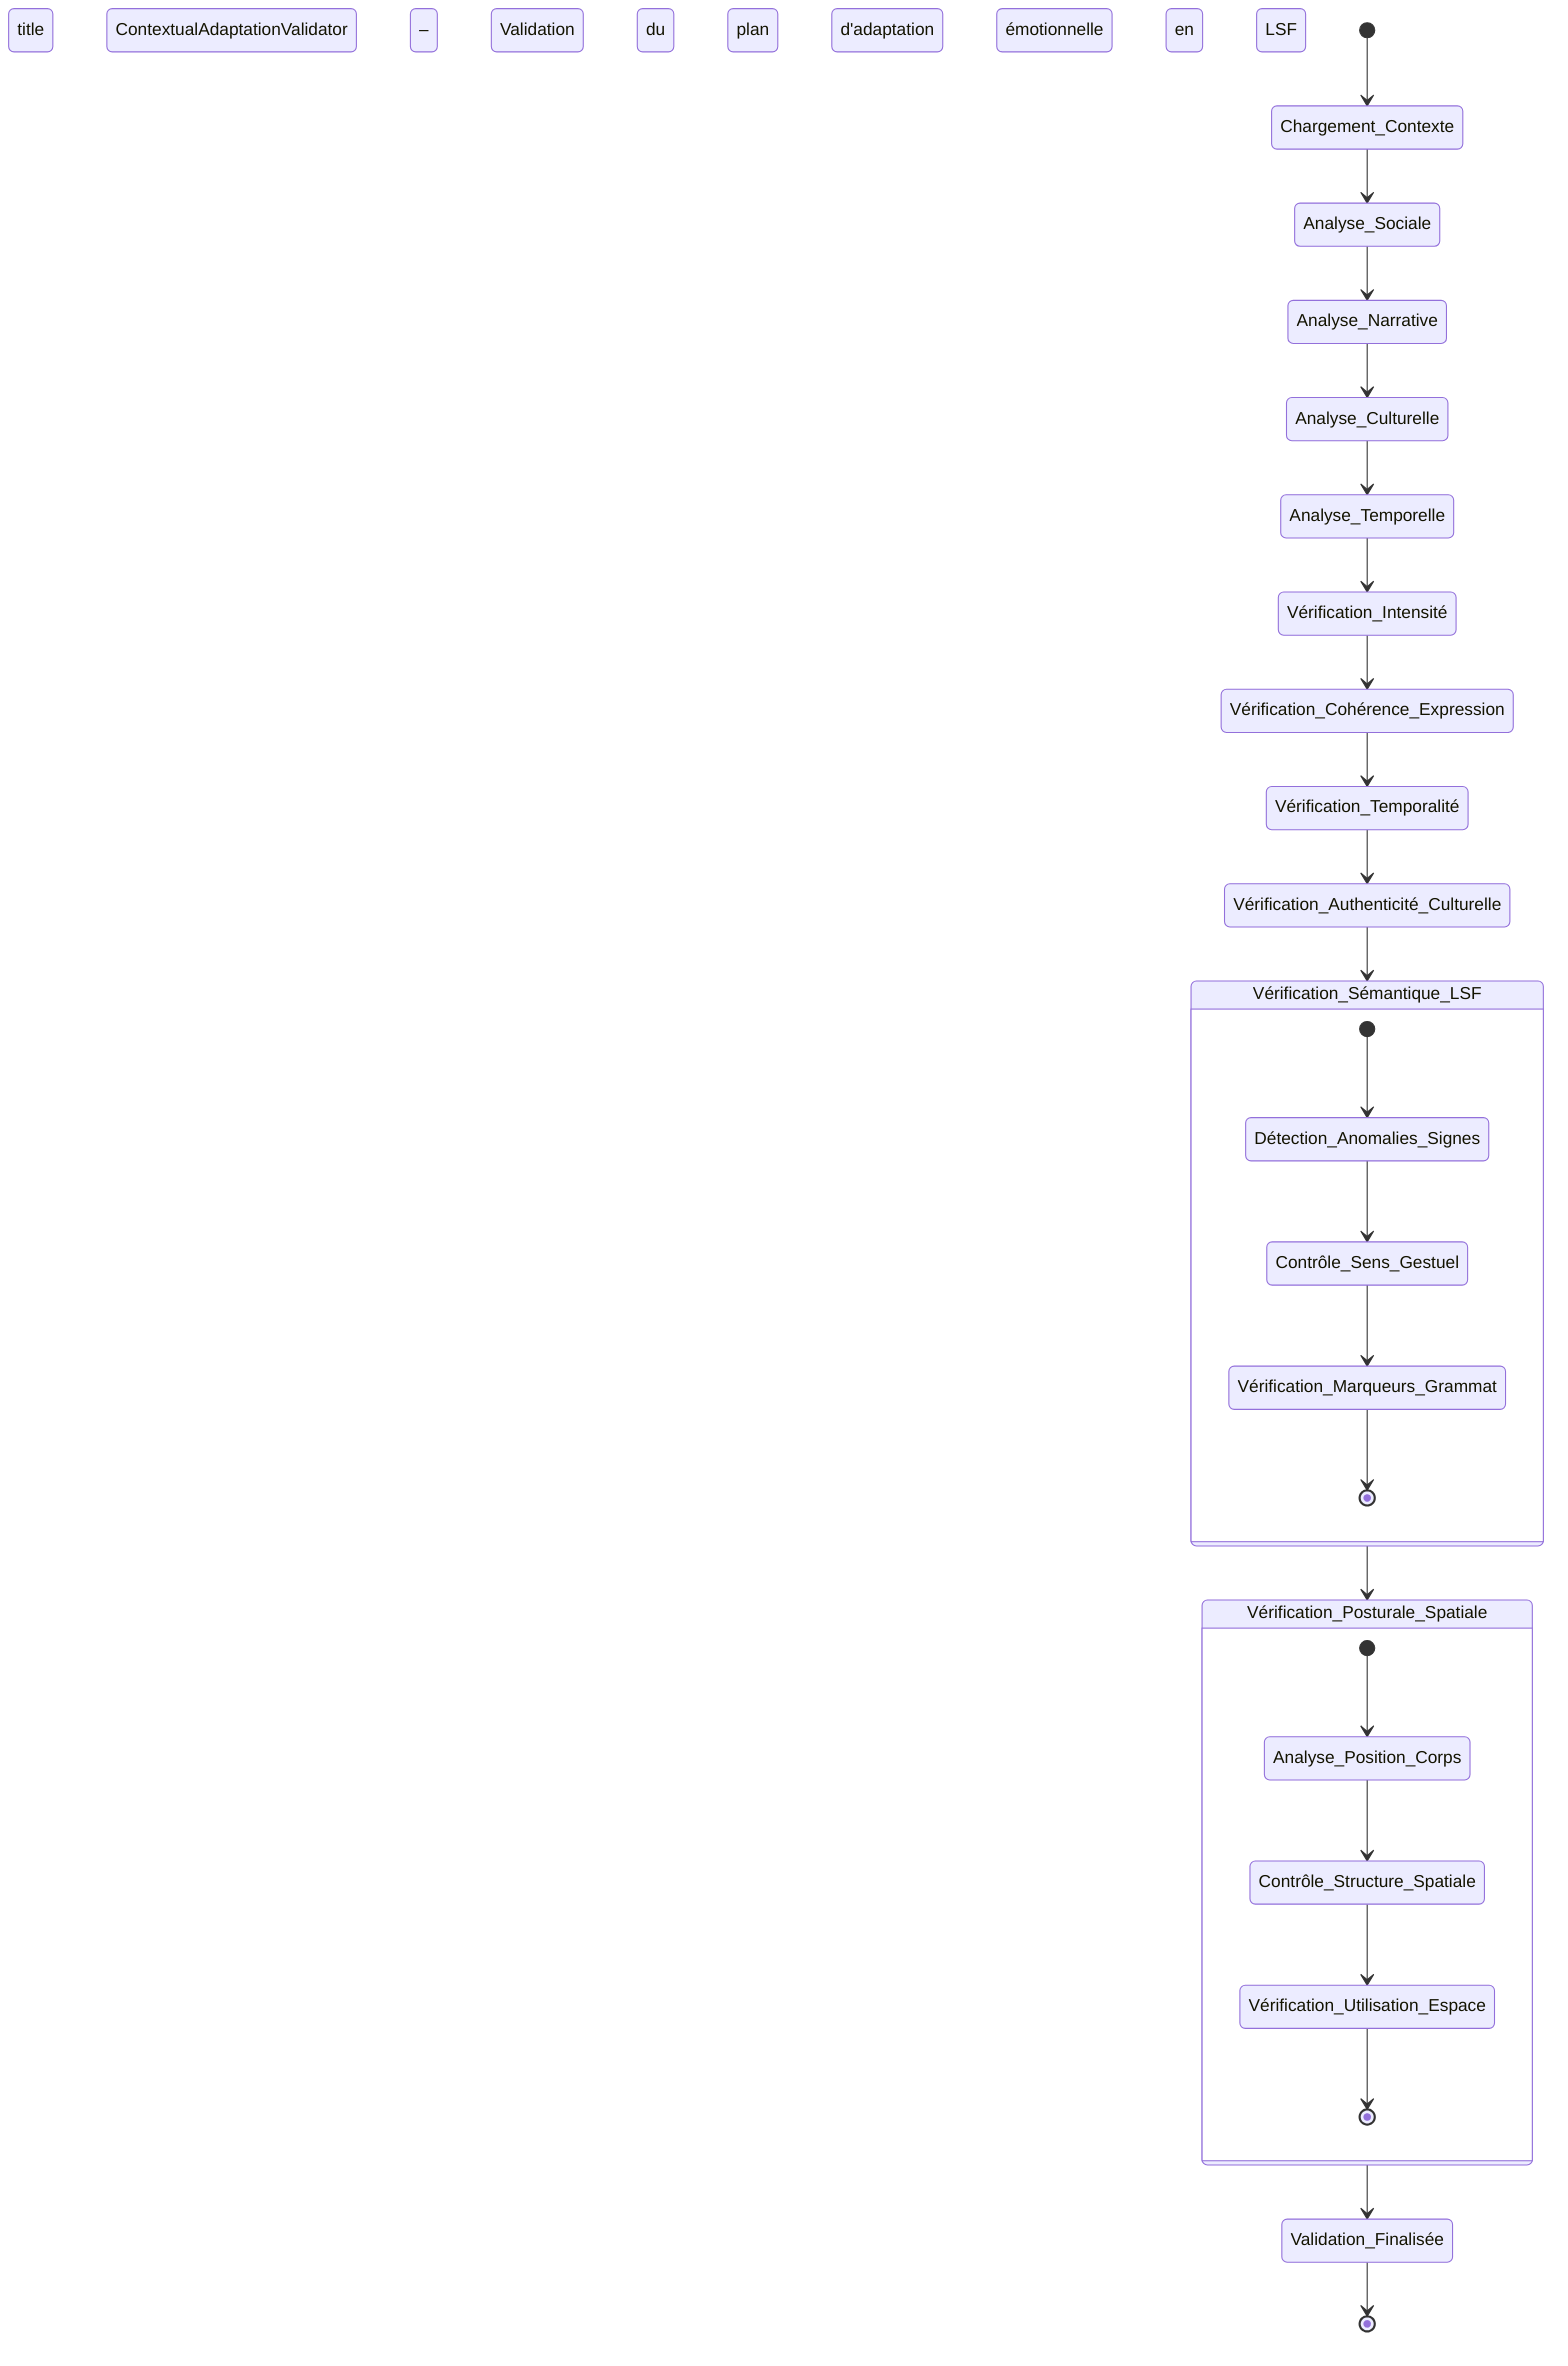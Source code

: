 stateDiagram-v2
    title ContextualAdaptationValidator – Validation du plan d'adaptation émotionnelle en LSF

    [*] --> Chargement_Contexte
    Chargement_Contexte --> Analyse_Sociale
    Analyse_Sociale --> Analyse_Narrative
    Analyse_Narrative --> Analyse_Culturelle
    Analyse_Culturelle --> Analyse_Temporelle

    Analyse_Temporelle --> Vérification_Intensité
    Vérification_Intensité --> Vérification_Cohérence_Expression
    Vérification_Cohérence_Expression --> Vérification_Temporalité
    Vérification_Temporalité --> Vérification_Authenticité_Culturelle

    Vérification_Authenticité_Culturelle --> Vérification_Sémantique_LSF
    Vérification_Sémantique_LSF --> Vérification_Posturale_Spatiale
    Vérification_Posturale_Spatiale --> Validation_Finalisée

    state Vérification_Sémantique_LSF {
        [*] --> Détection_Anomalies_Signes
        Détection_Anomalies_Signes --> Contrôle_Sens_Gestuel
        Contrôle_Sens_Gestuel --> Vérification_Marqueurs_Grammat
        Vérification_Marqueurs_Grammat --> [*]
    }

    state Vérification_Posturale_Spatiale {
        [*] --> Analyse_Position_Corps
        Analyse_Position_Corps --> Contrôle_Structure_Spatiale
        Contrôle_Structure_Spatiale --> Vérification_Utilisation_Espace
        Vérification_Utilisation_Espace --> [*]
    }

    Validation_Finalisée --> [*]